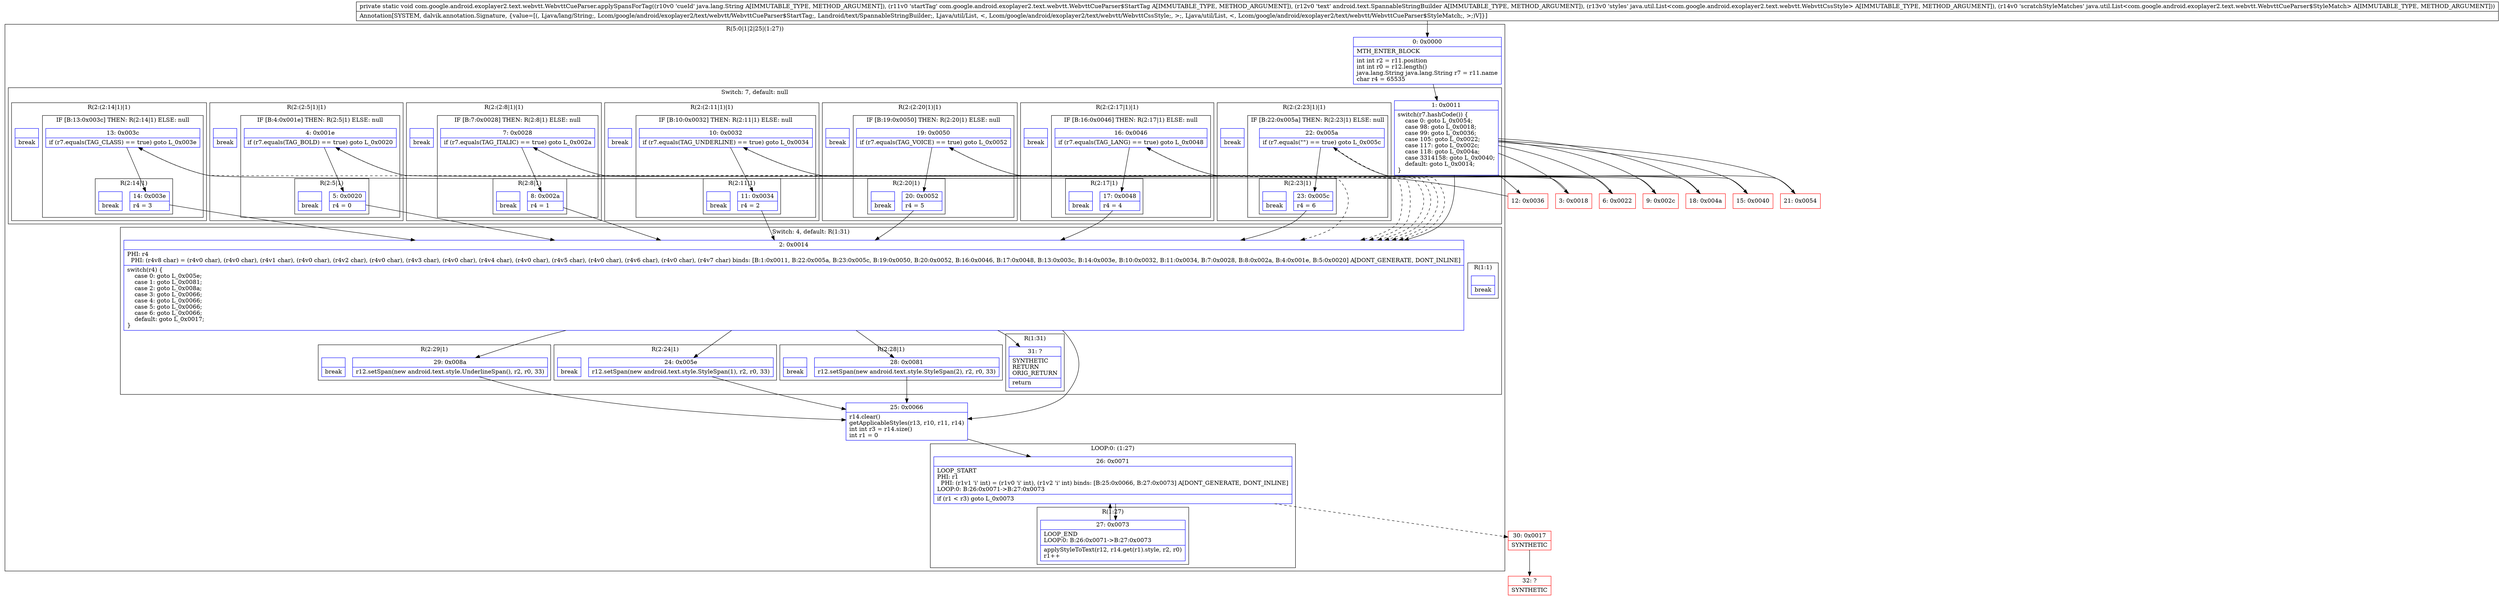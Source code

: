 digraph "CFG forcom.google.android.exoplayer2.text.webvtt.WebvttCueParser.applySpansForTag(Ljava\/lang\/String;Lcom\/google\/android\/exoplayer2\/text\/webvtt\/WebvttCueParser$StartTag;Landroid\/text\/SpannableStringBuilder;Ljava\/util\/List;Ljava\/util\/List;)V" {
subgraph cluster_Region_917948713 {
label = "R(5:0|1|2|25|(1:27))";
node [shape=record,color=blue];
Node_0 [shape=record,label="{0\:\ 0x0000|MTH_ENTER_BLOCK\l|int int r2 = r11.position\lint int r0 = r12.length()\ljava.lang.String java.lang.String r7 = r11.name\lchar r4 = 65535\l}"];
subgraph cluster_SwitchRegion_890907865 {
label = "Switch: 7, default: null";
node [shape=record,color=blue];
Node_1 [shape=record,label="{1\:\ 0x0011|switch(r7.hashCode()) \{\l    case 0: goto L_0x0054;\l    case 98: goto L_0x0018;\l    case 99: goto L_0x0036;\l    case 105: goto L_0x0022;\l    case 117: goto L_0x002c;\l    case 118: goto L_0x004a;\l    case 3314158: goto L_0x0040;\l    default: goto L_0x0014;\l\}\l}"];
subgraph cluster_Region_854900086 {
label = "R(2:(2:23|1)|1)";
node [shape=record,color=blue];
subgraph cluster_IfRegion_939095647 {
label = "IF [B:22:0x005a] THEN: R(2:23|1) ELSE: null";
node [shape=record,color=blue];
Node_22 [shape=record,label="{22\:\ 0x005a|if (r7.equals(\"\") == true) goto L_0x005c\l}"];
subgraph cluster_Region_898454337 {
label = "R(2:23|1)";
node [shape=record,color=blue];
Node_23 [shape=record,label="{23\:\ 0x005c|r4 = 6\l}"];
Node_InsnContainer_361499504 [shape=record,label="{|break\l}"];
}
}
Node_InsnContainer_1159379131 [shape=record,label="{|break\l}"];
}
subgraph cluster_Region_2107762817 {
label = "R(2:(2:5|1)|1)";
node [shape=record,color=blue];
subgraph cluster_IfRegion_2068268352 {
label = "IF [B:4:0x001e] THEN: R(2:5|1) ELSE: null";
node [shape=record,color=blue];
Node_4 [shape=record,label="{4\:\ 0x001e|if (r7.equals(TAG_BOLD) == true) goto L_0x0020\l}"];
subgraph cluster_Region_752617360 {
label = "R(2:5|1)";
node [shape=record,color=blue];
Node_5 [shape=record,label="{5\:\ 0x0020|r4 = 0\l}"];
Node_InsnContainer_1781134670 [shape=record,label="{|break\l}"];
}
}
Node_InsnContainer_529249520 [shape=record,label="{|break\l}"];
}
subgraph cluster_Region_264509658 {
label = "R(2:(2:14|1)|1)";
node [shape=record,color=blue];
subgraph cluster_IfRegion_1287353889 {
label = "IF [B:13:0x003c] THEN: R(2:14|1) ELSE: null";
node [shape=record,color=blue];
Node_13 [shape=record,label="{13\:\ 0x003c|if (r7.equals(TAG_CLASS) == true) goto L_0x003e\l}"];
subgraph cluster_Region_1015036559 {
label = "R(2:14|1)";
node [shape=record,color=blue];
Node_14 [shape=record,label="{14\:\ 0x003e|r4 = 3\l}"];
Node_InsnContainer_2102598723 [shape=record,label="{|break\l}"];
}
}
Node_InsnContainer_1484068130 [shape=record,label="{|break\l}"];
}
subgraph cluster_Region_446371560 {
label = "R(2:(2:8|1)|1)";
node [shape=record,color=blue];
subgraph cluster_IfRegion_673445771 {
label = "IF [B:7:0x0028] THEN: R(2:8|1) ELSE: null";
node [shape=record,color=blue];
Node_7 [shape=record,label="{7\:\ 0x0028|if (r7.equals(TAG_ITALIC) == true) goto L_0x002a\l}"];
subgraph cluster_Region_311180385 {
label = "R(2:8|1)";
node [shape=record,color=blue];
Node_8 [shape=record,label="{8\:\ 0x002a|r4 = 1\l}"];
Node_InsnContainer_901177257 [shape=record,label="{|break\l}"];
}
}
Node_InsnContainer_1357016152 [shape=record,label="{|break\l}"];
}
subgraph cluster_Region_542027619 {
label = "R(2:(2:11|1)|1)";
node [shape=record,color=blue];
subgraph cluster_IfRegion_1410611038 {
label = "IF [B:10:0x0032] THEN: R(2:11|1) ELSE: null";
node [shape=record,color=blue];
Node_10 [shape=record,label="{10\:\ 0x0032|if (r7.equals(TAG_UNDERLINE) == true) goto L_0x0034\l}"];
subgraph cluster_Region_1674080517 {
label = "R(2:11|1)";
node [shape=record,color=blue];
Node_11 [shape=record,label="{11\:\ 0x0034|r4 = 2\l}"];
Node_InsnContainer_1654702548 [shape=record,label="{|break\l}"];
}
}
Node_InsnContainer_1634210238 [shape=record,label="{|break\l}"];
}
subgraph cluster_Region_573251943 {
label = "R(2:(2:20|1)|1)";
node [shape=record,color=blue];
subgraph cluster_IfRegion_355997145 {
label = "IF [B:19:0x0050] THEN: R(2:20|1) ELSE: null";
node [shape=record,color=blue];
Node_19 [shape=record,label="{19\:\ 0x0050|if (r7.equals(TAG_VOICE) == true) goto L_0x0052\l}"];
subgraph cluster_Region_1087781993 {
label = "R(2:20|1)";
node [shape=record,color=blue];
Node_20 [shape=record,label="{20\:\ 0x0052|r4 = 5\l}"];
Node_InsnContainer_2009835510 [shape=record,label="{|break\l}"];
}
}
Node_InsnContainer_318863034 [shape=record,label="{|break\l}"];
}
subgraph cluster_Region_843407493 {
label = "R(2:(2:17|1)|1)";
node [shape=record,color=blue];
subgraph cluster_IfRegion_36004641 {
label = "IF [B:16:0x0046] THEN: R(2:17|1) ELSE: null";
node [shape=record,color=blue];
Node_16 [shape=record,label="{16\:\ 0x0046|if (r7.equals(TAG_LANG) == true) goto L_0x0048\l}"];
subgraph cluster_Region_362114935 {
label = "R(2:17|1)";
node [shape=record,color=blue];
Node_17 [shape=record,label="{17\:\ 0x0048|r4 = 4\l}"];
Node_InsnContainer_1226727347 [shape=record,label="{|break\l}"];
}
}
Node_InsnContainer_1665185137 [shape=record,label="{|break\l}"];
}
}
subgraph cluster_SwitchRegion_297075910 {
label = "Switch: 4, default: R(1:31)";
node [shape=record,color=blue];
Node_2 [shape=record,label="{2\:\ 0x0014|PHI: r4 \l  PHI: (r4v8 char) = (r4v0 char), (r4v0 char), (r4v1 char), (r4v0 char), (r4v2 char), (r4v0 char), (r4v3 char), (r4v0 char), (r4v4 char), (r4v0 char), (r4v5 char), (r4v0 char), (r4v6 char), (r4v0 char), (r4v7 char) binds: [B:1:0x0011, B:22:0x005a, B:23:0x005c, B:19:0x0050, B:20:0x0052, B:16:0x0046, B:17:0x0048, B:13:0x003c, B:14:0x003e, B:10:0x0032, B:11:0x0034, B:7:0x0028, B:8:0x002a, B:4:0x001e, B:5:0x0020] A[DONT_GENERATE, DONT_INLINE]\l|switch(r4) \{\l    case 0: goto L_0x005e;\l    case 1: goto L_0x0081;\l    case 2: goto L_0x008a;\l    case 3: goto L_0x0066;\l    case 4: goto L_0x0066;\l    case 5: goto L_0x0066;\l    case 6: goto L_0x0066;\l    default: goto L_0x0017;\l\}\l}"];
subgraph cluster_Region_577011976 {
label = "R(2:24|1)";
node [shape=record,color=blue];
Node_24 [shape=record,label="{24\:\ 0x005e|r12.setSpan(new android.text.style.StyleSpan(1), r2, r0, 33)\l}"];
Node_InsnContainer_2070723333 [shape=record,label="{|break\l}"];
}
subgraph cluster_Region_1300888856 {
label = "R(2:28|1)";
node [shape=record,color=blue];
Node_28 [shape=record,label="{28\:\ 0x0081|r12.setSpan(new android.text.style.StyleSpan(2), r2, r0, 33)\l}"];
Node_InsnContainer_1647623589 [shape=record,label="{|break\l}"];
}
subgraph cluster_Region_856682423 {
label = "R(2:29|1)";
node [shape=record,color=blue];
Node_29 [shape=record,label="{29\:\ 0x008a|r12.setSpan(new android.text.style.UnderlineSpan(), r2, r0, 33)\l}"];
Node_InsnContainer_1500288407 [shape=record,label="{|break\l}"];
}
subgraph cluster_Region_1063344374 {
label = "R(1:1)";
node [shape=record,color=blue];
Node_InsnContainer_566982796 [shape=record,label="{|break\l}"];
}
subgraph cluster_Region_1725247621 {
label = "R(1:31)";
node [shape=record,color=blue];
Node_31 [shape=record,label="{31\:\ ?|SYNTHETIC\lRETURN\lORIG_RETURN\l|return\l}"];
}
}
Node_25 [shape=record,label="{25\:\ 0x0066|r14.clear()\lgetApplicableStyles(r13, r10, r11, r14)\lint int r3 = r14.size()\lint r1 = 0\l}"];
subgraph cluster_LoopRegion_836046764 {
label = "LOOP:0: (1:27)";
node [shape=record,color=blue];
Node_26 [shape=record,label="{26\:\ 0x0071|LOOP_START\lPHI: r1 \l  PHI: (r1v1 'i' int) = (r1v0 'i' int), (r1v2 'i' int) binds: [B:25:0x0066, B:27:0x0073] A[DONT_GENERATE, DONT_INLINE]\lLOOP:0: B:26:0x0071\-\>B:27:0x0073\l|if (r1 \< r3) goto L_0x0073\l}"];
subgraph cluster_Region_863012734 {
label = "R(1:27)";
node [shape=record,color=blue];
Node_27 [shape=record,label="{27\:\ 0x0073|LOOP_END\lLOOP:0: B:26:0x0071\-\>B:27:0x0073\l|applyStyleToText(r12, r14.get(r1).style, r2, r0)\lr1++\l}"];
}
}
}
Node_3 [shape=record,color=red,label="{3\:\ 0x0018}"];
Node_6 [shape=record,color=red,label="{6\:\ 0x0022}"];
Node_9 [shape=record,color=red,label="{9\:\ 0x002c}"];
Node_12 [shape=record,color=red,label="{12\:\ 0x0036}"];
Node_15 [shape=record,color=red,label="{15\:\ 0x0040}"];
Node_18 [shape=record,color=red,label="{18\:\ 0x004a}"];
Node_21 [shape=record,color=red,label="{21\:\ 0x0054}"];
Node_30 [shape=record,color=red,label="{30\:\ 0x0017|SYNTHETIC\l}"];
Node_32 [shape=record,color=red,label="{32\:\ ?|SYNTHETIC\l}"];
MethodNode[shape=record,label="{private static void com.google.android.exoplayer2.text.webvtt.WebvttCueParser.applySpansForTag((r10v0 'cueId' java.lang.String A[IMMUTABLE_TYPE, METHOD_ARGUMENT]), (r11v0 'startTag' com.google.android.exoplayer2.text.webvtt.WebvttCueParser$StartTag A[IMMUTABLE_TYPE, METHOD_ARGUMENT]), (r12v0 'text' android.text.SpannableStringBuilder A[IMMUTABLE_TYPE, METHOD_ARGUMENT]), (r13v0 'styles' java.util.List\<com.google.android.exoplayer2.text.webvtt.WebvttCssStyle\> A[IMMUTABLE_TYPE, METHOD_ARGUMENT]), (r14v0 'scratchStyleMatches' java.util.List\<com.google.android.exoplayer2.text.webvtt.WebvttCueParser$StyleMatch\> A[IMMUTABLE_TYPE, METHOD_ARGUMENT]))  | Annotation[SYSTEM, dalvik.annotation.Signature, \{value=[(, Ljava\/lang\/String;, Lcom\/google\/android\/exoplayer2\/text\/webvtt\/WebvttCueParser$StartTag;, Landroid\/text\/SpannableStringBuilder;, Ljava\/util\/List, \<, Lcom\/google\/android\/exoplayer2\/text\/webvtt\/WebvttCssStyle;, \>;, Ljava\/util\/List, \<, Lcom\/google\/android\/exoplayer2\/text\/webvtt\/WebvttCueParser$StyleMatch;, \>;)V]\}]\l}"];
MethodNode -> Node_0;
Node_0 -> Node_1;
Node_1 -> Node_2;
Node_1 -> Node_3;
Node_1 -> Node_6;
Node_1 -> Node_9;
Node_1 -> Node_12;
Node_1 -> Node_15;
Node_1 -> Node_18;
Node_1 -> Node_21;
Node_22 -> Node_2[style=dashed];
Node_22 -> Node_23;
Node_23 -> Node_2;
Node_4 -> Node_2[style=dashed];
Node_4 -> Node_5;
Node_5 -> Node_2;
Node_13 -> Node_2[style=dashed];
Node_13 -> Node_14;
Node_14 -> Node_2;
Node_7 -> Node_2[style=dashed];
Node_7 -> Node_8;
Node_8 -> Node_2;
Node_10 -> Node_2[style=dashed];
Node_10 -> Node_11;
Node_11 -> Node_2;
Node_19 -> Node_2[style=dashed];
Node_19 -> Node_20;
Node_20 -> Node_2;
Node_16 -> Node_2[style=dashed];
Node_16 -> Node_17;
Node_17 -> Node_2;
Node_2 -> Node_24;
Node_2 -> Node_25;
Node_2 -> Node_28;
Node_2 -> Node_29;
Node_2 -> Node_31;
Node_24 -> Node_25;
Node_28 -> Node_25;
Node_29 -> Node_25;
Node_25 -> Node_26;
Node_26 -> Node_27;
Node_26 -> Node_30[style=dashed];
Node_27 -> Node_26;
Node_3 -> Node_4;
Node_6 -> Node_7;
Node_9 -> Node_10;
Node_12 -> Node_13;
Node_15 -> Node_16;
Node_18 -> Node_19;
Node_21 -> Node_22;
Node_30 -> Node_32;
}

